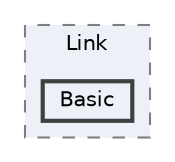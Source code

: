 digraph "/mnt/c/Users/lefte/Mujin/MastersThesis/Taz/TazGraph/TazGraphEngine/GECS/Components/Link/Basic"
{
 // LATEX_PDF_SIZE
  bgcolor="transparent";
  edge [fontname=Helvetica,fontsize=10,labelfontname=Helvetica,labelfontsize=10];
  node [fontname=Helvetica,fontsize=10,shape=box,height=0.2,width=0.4];
  compound=true
  subgraph clusterdir_4ad65a7bdef642c67b20469f9df666c8 {
    graph [ bgcolor="#edf0f7", pencolor="grey50", label="Link", fontname=Helvetica,fontsize=10 style="filled,dashed", URL="dir_4ad65a7bdef642c67b20469f9df666c8.html",tooltip=""]
  dir_4d6a703587a63baef6518256481bf872 [label="Basic", fillcolor="#edf0f7", color="grey25", style="filled,bold", URL="dir_4d6a703587a63baef6518256481bf872.html",tooltip=""];
  }
}
